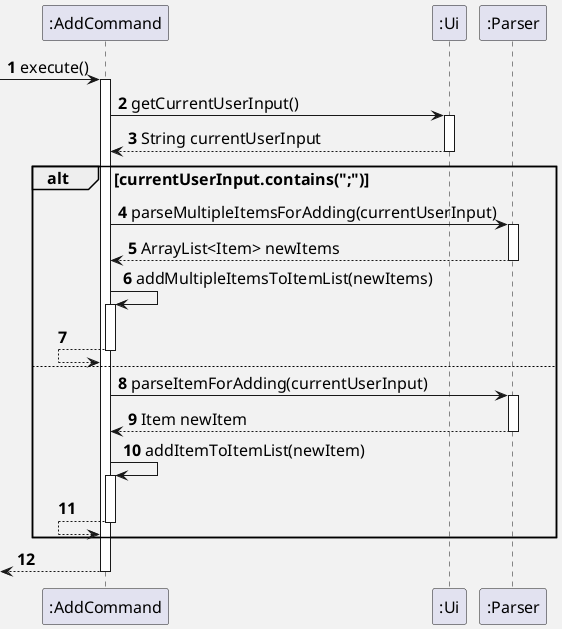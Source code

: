 @startuml
'https://plantuml.com/sequence-diagram

skinparam backgroundColor #f2f2f2
skinparam defaultFontSize 16

autonumber

-> ":AddCommand": execute()
activate ":AddCommand"

":AddCommand" -> ":Ui": getCurrentUserInput()
activate ":Ui"
":AddCommand" <-- ":Ui": String currentUserInput
deactivate ":Ui"

alt currentUserInput.contains(";")

":AddCommand" -> ":Parser": parseMultipleItemsForAdding(currentUserInput)
activate ":Parser"
":AddCommand" <-- ":Parser": ArrayList<Item> newItems
deactivate ":Parser"

":AddCommand" -> ":AddCommand": addMultipleItemsToItemList(newItems)
activate ":AddCommand"
":AddCommand" <-- ":AddCommand"
deactivate ":AddCommand"


else

":AddCommand" -> ":Parser": parseItemForAdding(currentUserInput)
activate ":Parser"
":AddCommand" <-- ":Parser": Item newItem
deactivate ":Parser"

":AddCommand" -> ":AddCommand": addItemToItemList(newItem)
activate ":AddCommand"
":AddCommand" <-- ":AddCommand"
deactivate ":AddCommand"

end

<-- ":AddCommand"
deactivate ":AddCommand"

@enduml